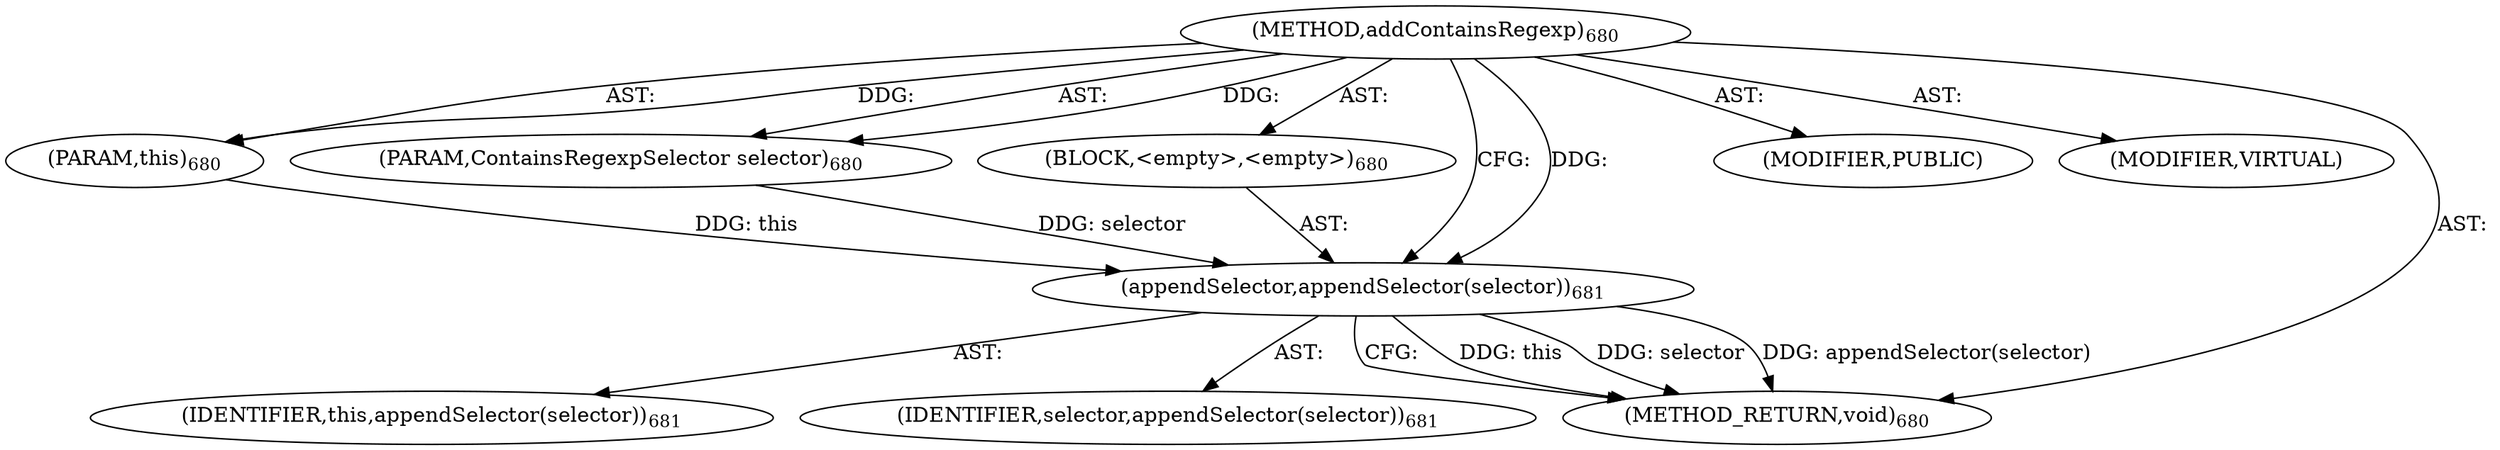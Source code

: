 digraph "addContainsRegexp" {  
"111669149741" [label = <(METHOD,addContainsRegexp)<SUB>680</SUB>> ]
"115964117035" [label = <(PARAM,this)<SUB>680</SUB>> ]
"115964117076" [label = <(PARAM,ContainsRegexpSelector selector)<SUB>680</SUB>> ]
"25769803872" [label = <(BLOCK,&lt;empty&gt;,&lt;empty&gt;)<SUB>680</SUB>> ]
"30064771455" [label = <(appendSelector,appendSelector(selector))<SUB>681</SUB>> ]
"68719476835" [label = <(IDENTIFIER,this,appendSelector(selector))<SUB>681</SUB>> ]
"68719477047" [label = <(IDENTIFIER,selector,appendSelector(selector))<SUB>681</SUB>> ]
"133143986273" [label = <(MODIFIER,PUBLIC)> ]
"133143986274" [label = <(MODIFIER,VIRTUAL)> ]
"128849018925" [label = <(METHOD_RETURN,void)<SUB>680</SUB>> ]
  "111669149741" -> "115964117035"  [ label = "AST: "] 
  "111669149741" -> "115964117076"  [ label = "AST: "] 
  "111669149741" -> "25769803872"  [ label = "AST: "] 
  "111669149741" -> "133143986273"  [ label = "AST: "] 
  "111669149741" -> "133143986274"  [ label = "AST: "] 
  "111669149741" -> "128849018925"  [ label = "AST: "] 
  "25769803872" -> "30064771455"  [ label = "AST: "] 
  "30064771455" -> "68719476835"  [ label = "AST: "] 
  "30064771455" -> "68719477047"  [ label = "AST: "] 
  "30064771455" -> "128849018925"  [ label = "CFG: "] 
  "111669149741" -> "30064771455"  [ label = "CFG: "] 
  "30064771455" -> "128849018925"  [ label = "DDG: this"] 
  "30064771455" -> "128849018925"  [ label = "DDG: selector"] 
  "30064771455" -> "128849018925"  [ label = "DDG: appendSelector(selector)"] 
  "111669149741" -> "115964117035"  [ label = "DDG: "] 
  "111669149741" -> "115964117076"  [ label = "DDG: "] 
  "115964117035" -> "30064771455"  [ label = "DDG: this"] 
  "111669149741" -> "30064771455"  [ label = "DDG: "] 
  "115964117076" -> "30064771455"  [ label = "DDG: selector"] 
}
